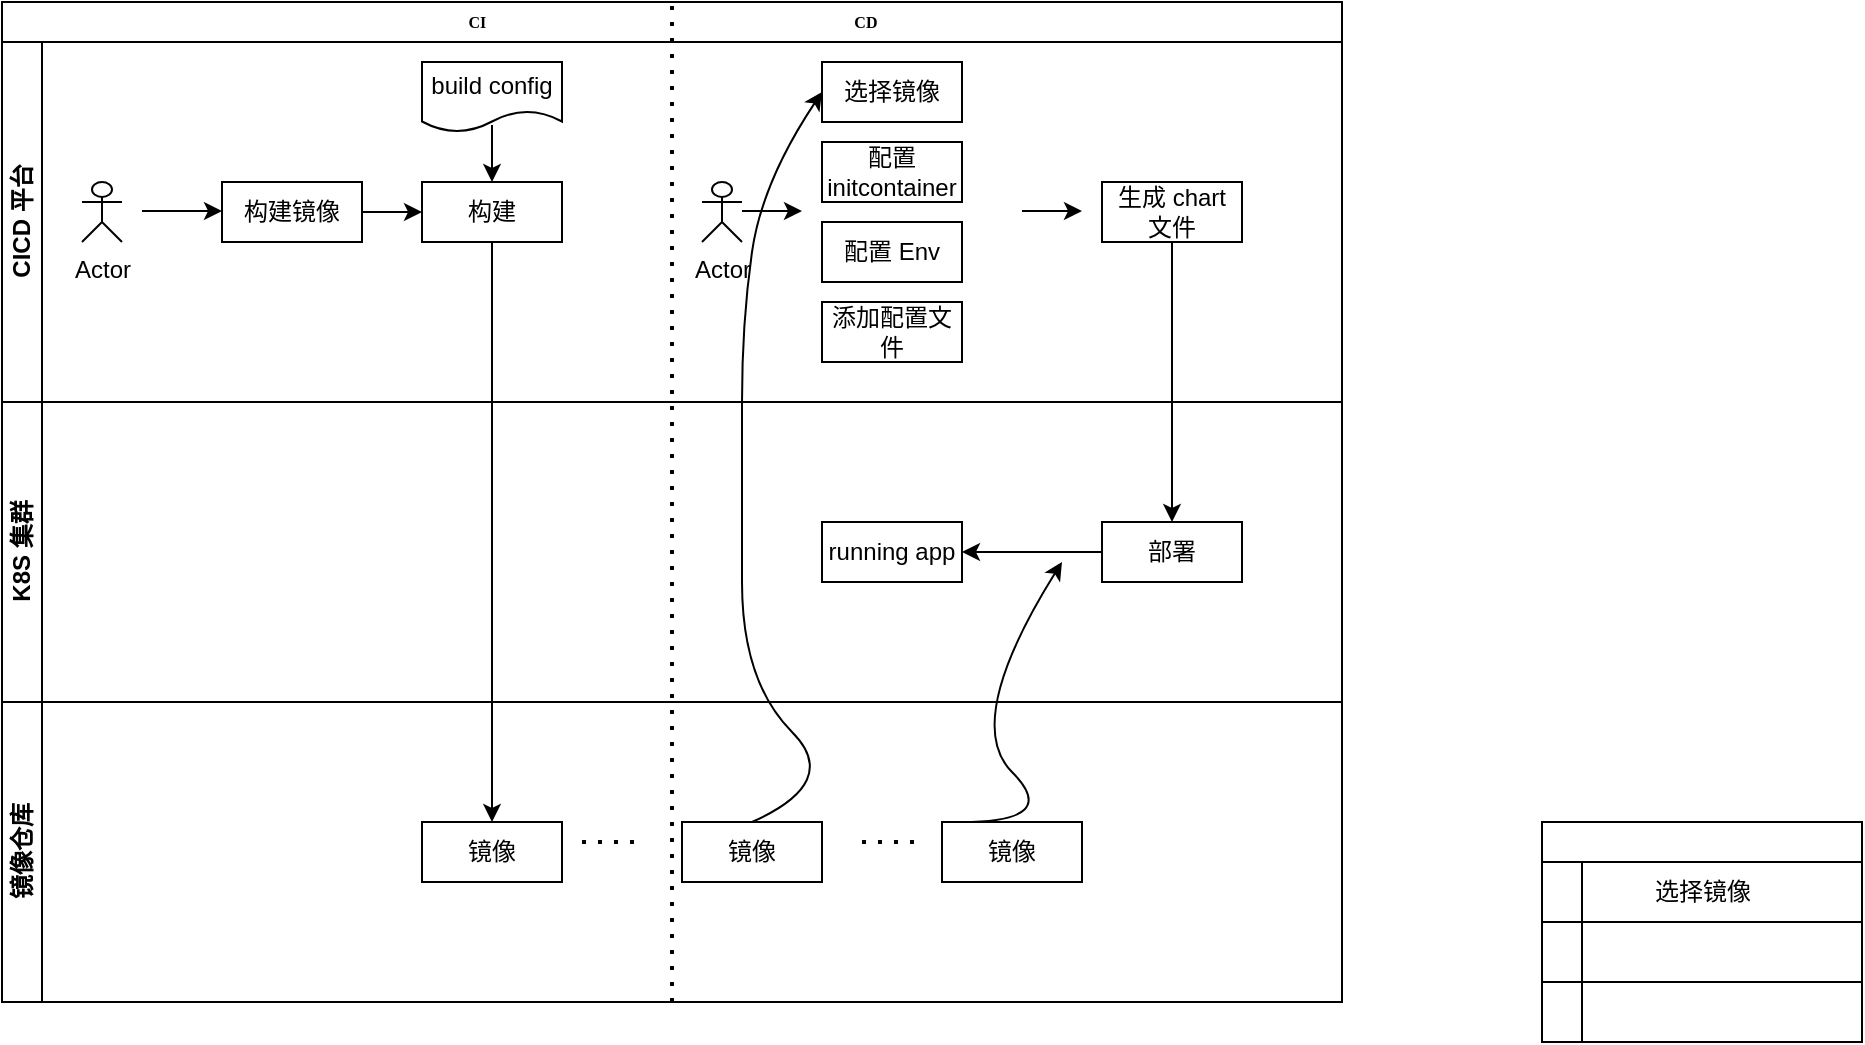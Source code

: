 <mxfile version="20.7.4" type="github">
  <diagram name="Page-1" id="c7488fd3-1785-93aa-aadb-54a6760d102a">
    <mxGraphModel dx="1434" dy="764" grid="1" gridSize="10" guides="1" tooltips="1" connect="1" arrows="1" fold="1" page="1" pageScale="1" pageWidth="1100" pageHeight="850" background="none" math="0" shadow="0">
      <root>
        <mxCell id="0" />
        <mxCell id="1" parent="0" />
        <mxCell id="2b4e8129b02d487f-1" value="CI&amp;nbsp; &amp;nbsp; &amp;nbsp; &amp;nbsp; &amp;nbsp; &amp;nbsp; &amp;nbsp; &amp;nbsp; &amp;nbsp; &amp;nbsp; &amp;nbsp; &amp;nbsp; &amp;nbsp; &amp;nbsp; &amp;nbsp; &amp;nbsp; &amp;nbsp; &amp;nbsp; &amp;nbsp; &amp;nbsp; &amp;nbsp; &amp;nbsp; &amp;nbsp; &amp;nbsp; &amp;nbsp; &amp;nbsp; &amp;nbsp; &amp;nbsp; &amp;nbsp; &amp;nbsp; &amp;nbsp; &amp;nbsp; &amp;nbsp; &amp;nbsp; &amp;nbsp; &amp;nbsp; &amp;nbsp; &amp;nbsp; &amp;nbsp; &amp;nbsp; &amp;nbsp; &amp;nbsp; &amp;nbsp; &amp;nbsp; &amp;nbsp; &amp;nbsp; CD" style="swimlane;html=1;childLayout=stackLayout;horizontal=1;startSize=20;horizontalStack=0;rounded=0;shadow=0;labelBackgroundColor=none;strokeWidth=1;fontFamily=Verdana;fontSize=8;align=center;" parent="1" vertex="1">
          <mxGeometry x="90" y="80" width="670" height="500" as="geometry" />
        </mxCell>
        <mxCell id="2b4e8129b02d487f-2" value="CICD 平台" style="swimlane;html=1;startSize=20;horizontal=0;" parent="2b4e8129b02d487f-1" vertex="1">
          <mxGeometry y="20" width="670" height="180" as="geometry" />
        </mxCell>
        <mxCell id="LBiqWSKvaIRxEotlT_i5-7" value="Actor" style="shape=umlActor;verticalLabelPosition=bottom;verticalAlign=top;html=1;outlineConnect=0;" parent="2b4e8129b02d487f-2" vertex="1">
          <mxGeometry x="40" y="70" width="20" height="30" as="geometry" />
        </mxCell>
        <mxCell id="LBiqWSKvaIRxEotlT_i5-13" value="构建镜像" style="rounded=0;whiteSpace=wrap;html=1;" parent="2b4e8129b02d487f-2" vertex="1">
          <mxGeometry x="110" y="70" width="70" height="30" as="geometry" />
        </mxCell>
        <mxCell id="LBiqWSKvaIRxEotlT_i5-14" value="" style="endArrow=classic;html=1;rounded=0;" parent="2b4e8129b02d487f-2" edge="1">
          <mxGeometry width="50" height="50" relative="1" as="geometry">
            <mxPoint x="70" y="84.5" as="sourcePoint" />
            <mxPoint x="110" y="84.5" as="targetPoint" />
            <Array as="points" />
          </mxGeometry>
        </mxCell>
        <mxCell id="LBiqWSKvaIRxEotlT_i5-22" value="Actor" style="shape=umlActor;verticalLabelPosition=bottom;verticalAlign=top;html=1;outlineConnect=0;" parent="2b4e8129b02d487f-2" vertex="1">
          <mxGeometry x="350" y="70" width="20" height="30" as="geometry" />
        </mxCell>
        <mxCell id="LBiqWSKvaIRxEotlT_i5-23" value="build config" style="shape=document;whiteSpace=wrap;html=1;boundedLbl=1;" parent="2b4e8129b02d487f-2" vertex="1">
          <mxGeometry x="210" y="10" width="70" height="35" as="geometry" />
        </mxCell>
        <mxCell id="LBiqWSKvaIRxEotlT_i5-36" value="构建" style="rounded=0;whiteSpace=wrap;html=1;" parent="2b4e8129b02d487f-2" vertex="1">
          <mxGeometry x="210" y="70" width="70" height="30" as="geometry" />
        </mxCell>
        <mxCell id="LBiqWSKvaIRxEotlT_i5-37" value="" style="endArrow=classic;html=1;rounded=0;exitX=1;exitY=0.5;exitDx=0;exitDy=0;entryX=0;entryY=0.5;entryDx=0;entryDy=0;" parent="2b4e8129b02d487f-2" source="LBiqWSKvaIRxEotlT_i5-13" target="LBiqWSKvaIRxEotlT_i5-36" edge="1">
          <mxGeometry width="50" height="50" relative="1" as="geometry">
            <mxPoint x="210" y="130" as="sourcePoint" />
            <mxPoint x="250" y="130" as="targetPoint" />
            <Array as="points" />
          </mxGeometry>
        </mxCell>
        <mxCell id="LBiqWSKvaIRxEotlT_i5-38" value="" style="endArrow=classic;html=1;rounded=0;exitX=0.5;exitY=0.9;exitDx=0;exitDy=0;exitPerimeter=0;entryX=0.5;entryY=0;entryDx=0;entryDy=0;" parent="2b4e8129b02d487f-2" source="LBiqWSKvaIRxEotlT_i5-23" target="LBiqWSKvaIRxEotlT_i5-36" edge="1">
          <mxGeometry width="50" height="50" relative="1" as="geometry">
            <mxPoint x="300" y="220" as="sourcePoint" />
            <mxPoint x="340" y="220" as="targetPoint" />
            <Array as="points" />
          </mxGeometry>
        </mxCell>
        <mxCell id="LBiqWSKvaIRxEotlT_i5-61" value="选择镜像" style="rounded=0;whiteSpace=wrap;html=1;" parent="2b4e8129b02d487f-2" vertex="1">
          <mxGeometry x="410" y="10" width="70" height="30" as="geometry" />
        </mxCell>
        <mxCell id="LBiqWSKvaIRxEotlT_i5-62" value="配置initcontainer" style="rounded=0;whiteSpace=wrap;html=1;" parent="2b4e8129b02d487f-2" vertex="1">
          <mxGeometry x="410" y="50" width="70" height="30" as="geometry" />
        </mxCell>
        <mxCell id="LBiqWSKvaIRxEotlT_i5-74" value="配置 Env" style="rounded=0;whiteSpace=wrap;html=1;" parent="2b4e8129b02d487f-2" vertex="1">
          <mxGeometry x="410" y="90" width="70" height="30" as="geometry" />
        </mxCell>
        <mxCell id="1AFOkXtLGMfXnCueDEKc-1" value="添加配置文件" style="rounded=0;whiteSpace=wrap;html=1;" vertex="1" parent="2b4e8129b02d487f-2">
          <mxGeometry x="410" y="130" width="70" height="30" as="geometry" />
        </mxCell>
        <mxCell id="1AFOkXtLGMfXnCueDEKc-10" value="" style="endArrow=classic;html=1;rounded=0;" edge="1" parent="2b4e8129b02d487f-2">
          <mxGeometry width="50" height="50" relative="1" as="geometry">
            <mxPoint x="370" y="84.5" as="sourcePoint" />
            <mxPoint x="400" y="84.5" as="targetPoint" />
          </mxGeometry>
        </mxCell>
        <mxCell id="1AFOkXtLGMfXnCueDEKc-11" value="" style="endArrow=classic;html=1;rounded=0;" edge="1" parent="2b4e8129b02d487f-2">
          <mxGeometry width="50" height="50" relative="1" as="geometry">
            <mxPoint x="510" y="84.5" as="sourcePoint" />
            <mxPoint x="540" y="84.5" as="targetPoint" />
          </mxGeometry>
        </mxCell>
        <mxCell id="1AFOkXtLGMfXnCueDEKc-12" value="生成 chart 文件" style="rounded=0;whiteSpace=wrap;html=1;" vertex="1" parent="2b4e8129b02d487f-2">
          <mxGeometry x="550" y="70" width="70" height="30" as="geometry" />
        </mxCell>
        <mxCell id="2b4e8129b02d487f-3" value="K8S 集群" style="swimlane;html=1;startSize=20;horizontal=0;" parent="2b4e8129b02d487f-1" vertex="1">
          <mxGeometry y="200" width="670" height="150" as="geometry" />
        </mxCell>
        <mxCell id="LBiqWSKvaIRxEotlT_i5-17" value="" style="endArrow=classic;html=1;rounded=0;exitX=0.5;exitY=1;exitDx=0;exitDy=0;" parent="2b4e8129b02d487f-3" edge="1" source="LBiqWSKvaIRxEotlT_i5-36">
          <mxGeometry width="50" height="50" relative="1" as="geometry">
            <mxPoint x="244.5" y="-50" as="sourcePoint" />
            <mxPoint x="245" y="210" as="targetPoint" />
          </mxGeometry>
        </mxCell>
        <mxCell id="1AFOkXtLGMfXnCueDEKc-29" value="部署" style="rounded=0;whiteSpace=wrap;html=1;" vertex="1" parent="2b4e8129b02d487f-3">
          <mxGeometry x="550" y="60" width="70" height="30" as="geometry" />
        </mxCell>
        <mxCell id="1AFOkXtLGMfXnCueDEKc-31" value="running app" style="rounded=0;whiteSpace=wrap;html=1;" vertex="1" parent="2b4e8129b02d487f-3">
          <mxGeometry x="410" y="60" width="70" height="30" as="geometry" />
        </mxCell>
        <mxCell id="1AFOkXtLGMfXnCueDEKc-32" value="" style="endArrow=classic;html=1;rounded=0;exitX=0;exitY=0.5;exitDx=0;exitDy=0;entryX=1;entryY=0.5;entryDx=0;entryDy=0;" edge="1" parent="2b4e8129b02d487f-3" source="1AFOkXtLGMfXnCueDEKc-29" target="1AFOkXtLGMfXnCueDEKc-31">
          <mxGeometry width="50" height="50" relative="1" as="geometry">
            <mxPoint x="430" y="280" as="sourcePoint" />
            <mxPoint x="480" y="230" as="targetPoint" />
          </mxGeometry>
        </mxCell>
        <mxCell id="2b4e8129b02d487f-4" value="镜像仓库" style="swimlane;html=1;startSize=20;horizontal=0;" parent="2b4e8129b02d487f-1" vertex="1">
          <mxGeometry y="350" width="670" height="150" as="geometry" />
        </mxCell>
        <mxCell id="LBiqWSKvaIRxEotlT_i5-16" value="镜像" style="rounded=0;whiteSpace=wrap;html=1;" parent="2b4e8129b02d487f-4" vertex="1">
          <mxGeometry x="210" y="60" width="70" height="30" as="geometry" />
        </mxCell>
        <mxCell id="1AFOkXtLGMfXnCueDEKc-4" value="镜像" style="rounded=0;whiteSpace=wrap;html=1;" vertex="1" parent="2b4e8129b02d487f-4">
          <mxGeometry x="340" y="60" width="70" height="30" as="geometry" />
        </mxCell>
        <mxCell id="1AFOkXtLGMfXnCueDEKc-5" value="镜像" style="rounded=0;whiteSpace=wrap;html=1;" vertex="1" parent="2b4e8129b02d487f-4">
          <mxGeometry x="470" y="60" width="70" height="30" as="geometry" />
        </mxCell>
        <mxCell id="1AFOkXtLGMfXnCueDEKc-36" value="" style="curved=1;endArrow=classic;html=1;" edge="1" parent="2b4e8129b02d487f-4">
          <mxGeometry width="50" height="50" relative="1" as="geometry">
            <mxPoint x="480" y="60" as="sourcePoint" />
            <mxPoint x="530" y="-70" as="targetPoint" />
            <Array as="points">
              <mxPoint x="530" y="60" />
              <mxPoint x="480" y="10" />
            </Array>
          </mxGeometry>
        </mxCell>
        <mxCell id="1AFOkXtLGMfXnCueDEKc-30" value="" style="endArrow=classic;html=1;rounded=0;exitX=0.5;exitY=1;exitDx=0;exitDy=0;entryX=0.5;entryY=0;entryDx=0;entryDy=0;" edge="1" parent="2b4e8129b02d487f-1" source="1AFOkXtLGMfXnCueDEKc-12" target="1AFOkXtLGMfXnCueDEKc-29">
          <mxGeometry width="50" height="50" relative="1" as="geometry">
            <mxPoint x="430" y="330" as="sourcePoint" />
            <mxPoint x="480" y="280" as="targetPoint" />
          </mxGeometry>
        </mxCell>
        <mxCell id="1AFOkXtLGMfXnCueDEKc-37" value="" style="curved=1;endArrow=classic;html=1;exitX=0.5;exitY=0;exitDx=0;exitDy=0;entryX=0;entryY=0.5;entryDx=0;entryDy=0;" edge="1" parent="2b4e8129b02d487f-1" source="1AFOkXtLGMfXnCueDEKc-4" target="LBiqWSKvaIRxEotlT_i5-61">
          <mxGeometry width="50" height="50" relative="1" as="geometry">
            <mxPoint x="370" y="390" as="sourcePoint" />
            <mxPoint x="400" y="40" as="targetPoint" />
            <Array as="points">
              <mxPoint x="420" y="390" />
              <mxPoint x="370" y="340" />
              <mxPoint x="370" y="240" />
              <mxPoint x="370" y="160" />
              <mxPoint x="380" y="90" />
            </Array>
          </mxGeometry>
        </mxCell>
        <mxCell id="1AFOkXtLGMfXnCueDEKc-38" value="" style="endArrow=none;dashed=1;html=1;dashPattern=1 3;strokeWidth=2;entryX=0.5;entryY=0;entryDx=0;entryDy=0;exitX=0.5;exitY=1;exitDx=0;exitDy=0;" edge="1" parent="2b4e8129b02d487f-1" source="2b4e8129b02d487f-4" target="2b4e8129b02d487f-1">
          <mxGeometry width="50" height="50" relative="1" as="geometry">
            <mxPoint x="430" y="380" as="sourcePoint" />
            <mxPoint x="480" y="330" as="targetPoint" />
          </mxGeometry>
        </mxCell>
        <mxCell id="LBiqWSKvaIRxEotlT_i5-43" value="" style="swimlane;childLayout=stackLayout;resizeParent=1;resizeParentMax=0;horizontal=1;startSize=20;horizontalStack=0;html=1;" parent="1" vertex="1">
          <mxGeometry x="860" y="490" width="160" height="110" as="geometry" />
        </mxCell>
        <mxCell id="LBiqWSKvaIRxEotlT_i5-44" value="" style="swimlane;startSize=20;horizontal=0;html=1;" parent="LBiqWSKvaIRxEotlT_i5-43" vertex="1">
          <mxGeometry y="20" width="160" height="30" as="geometry" />
        </mxCell>
        <mxCell id="LBiqWSKvaIRxEotlT_i5-56" value="选择镜像" style="text;html=1;align=center;verticalAlign=middle;resizable=0;points=[];autosize=1;strokeColor=none;fillColor=none;" parent="LBiqWSKvaIRxEotlT_i5-44" vertex="1">
          <mxGeometry x="45" width="70" height="30" as="geometry" />
        </mxCell>
        <mxCell id="LBiqWSKvaIRxEotlT_i5-46" value="" style="swimlane;startSize=20;horizontal=0;html=1;" parent="LBiqWSKvaIRxEotlT_i5-43" vertex="1">
          <mxGeometry y="50" width="160" height="30" as="geometry" />
        </mxCell>
        <mxCell id="LBiqWSKvaIRxEotlT_i5-57" value="" style="swimlane;startSize=20;horizontal=0;html=1;" parent="LBiqWSKvaIRxEotlT_i5-43" vertex="1">
          <mxGeometry y="80" width="160" height="30" as="geometry" />
        </mxCell>
        <mxCell id="1AFOkXtLGMfXnCueDEKc-8" value="" style="endArrow=none;dashed=1;html=1;dashPattern=1 3;strokeWidth=2;rounded=0;" edge="1" parent="1">
          <mxGeometry width="50" height="50" relative="1" as="geometry">
            <mxPoint x="380" y="500" as="sourcePoint" />
            <mxPoint x="410" y="500" as="targetPoint" />
          </mxGeometry>
        </mxCell>
        <mxCell id="1AFOkXtLGMfXnCueDEKc-9" value="" style="endArrow=none;dashed=1;html=1;dashPattern=1 3;strokeWidth=2;rounded=0;" edge="1" parent="1">
          <mxGeometry width="50" height="50" relative="1" as="geometry">
            <mxPoint x="520" y="500" as="sourcePoint" />
            <mxPoint x="550" y="500" as="targetPoint" />
          </mxGeometry>
        </mxCell>
      </root>
    </mxGraphModel>
  </diagram>
</mxfile>
